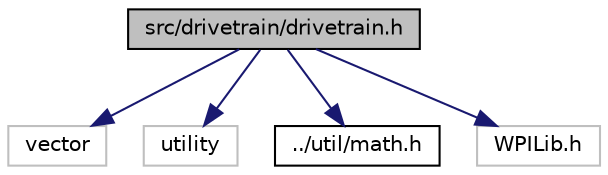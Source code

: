 digraph "src/drivetrain/drivetrain.h"
{
  edge [fontname="Helvetica",fontsize="10",labelfontname="Helvetica",labelfontsize="10"];
  node [fontname="Helvetica",fontsize="10",shape=record];
  Node1 [label="src/drivetrain/drivetrain.h",height=0.2,width=0.4,color="black", fillcolor="grey75", style="filled", fontcolor="black"];
  Node1 -> Node2 [color="midnightblue",fontsize="10",style="solid"];
  Node2 [label="vector",height=0.2,width=0.4,color="grey75", fillcolor="white", style="filled"];
  Node1 -> Node3 [color="midnightblue",fontsize="10",style="solid"];
  Node3 [label="utility",height=0.2,width=0.4,color="grey75", fillcolor="white", style="filled"];
  Node1 -> Node4 [color="midnightblue",fontsize="10",style="solid"];
  Node4 [label="../util/math.h",height=0.2,width=0.4,color="black", fillcolor="white", style="filled",URL="$math_8h.html"];
  Node1 -> Node5 [color="midnightblue",fontsize="10",style="solid"];
  Node5 [label="WPILib.h",height=0.2,width=0.4,color="grey75", fillcolor="white", style="filled"];
}
